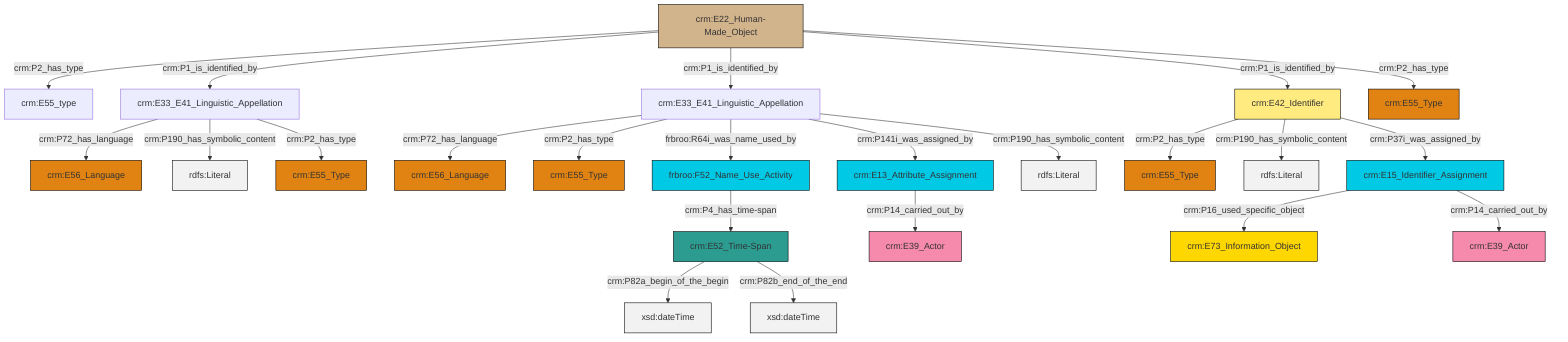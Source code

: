 graph TD
classDef Literal fill:#f2f2f2,stroke:#000000;
classDef CRM_Entity fill:#FFFFFF,stroke:#000000;
classDef Temporal_Entity fill:#00C9E6, stroke:#000000;
classDef Type fill:#E18312, stroke:#000000;
classDef Time-Span fill:#2C9C91, stroke:#000000;
classDef Appellation fill:#FFEB7F, stroke:#000000;
classDef Place fill:#008836, stroke:#000000;
classDef Persistent_Item fill:#B266B2, stroke:#000000;
classDef Conceptual_Object fill:#FFD700, stroke:#000000;
classDef Physical_Thing fill:#D2B48C, stroke:#000000;
classDef Actor fill:#f58aad, stroke:#000000;
classDef PC_Classes fill:#4ce600, stroke:#000000;
classDef Multi fill:#cccccc,stroke:#000000;

0["crm:E52_Time-Span"]:::Time-Span -->|crm:P82a_begin_of_the_begin| 1[xsd:dateTime]:::Literal
2["crm:E42_Identifier"]:::Appellation -->|crm:P2_has_type| 3["crm:E55_Type"]:::Type
4["crm:E22_Human-Made_Object"]:::Physical_Thing -->|crm:P2_has_type| 6["crm:E55_type"]:::Default
2["crm:E42_Identifier"]:::Appellation -->|crm:P190_has_symbolic_content| 7[rdfs:Literal]:::Literal
8["crm:E33_E41_Linguistic_Appellation"]:::Default -->|crm:P72_has_language| 9["crm:E56_Language"]:::Type
8["crm:E33_E41_Linguistic_Appellation"]:::Default -->|crm:P2_has_type| 16["crm:E55_Type"]:::Type
19["frbroo:F52_Name_Use_Activity"]:::Temporal_Entity -->|crm:P4_has_time-span| 0["crm:E52_Time-Span"]:::Time-Span
20["crm:E13_Attribute_Assignment"]:::Temporal_Entity -->|crm:P14_carried_out_by| 30["crm:E39_Actor"]:::Actor
14["crm:E15_Identifier_Assignment"]:::Temporal_Entity -->|crm:P16_used_specific_object| 31["crm:E73_Information_Object"]:::Conceptual_Object
8["crm:E33_E41_Linguistic_Appellation"]:::Default -->|frbroo:R64i_was_name_used_by| 19["frbroo:F52_Name_Use_Activity"]:::Temporal_Entity
4["crm:E22_Human-Made_Object"]:::Physical_Thing -->|crm:P1_is_identified_by| 27["crm:E33_E41_Linguistic_Appellation"]:::Default
27["crm:E33_E41_Linguistic_Appellation"]:::Default -->|crm:P72_has_language| 32["crm:E56_Language"]:::Type
8["crm:E33_E41_Linguistic_Appellation"]:::Default -->|crm:P141i_was_assigned_by| 20["crm:E13_Attribute_Assignment"]:::Temporal_Entity
14["crm:E15_Identifier_Assignment"]:::Temporal_Entity -->|crm:P14_carried_out_by| 10["crm:E39_Actor"]:::Actor
4["crm:E22_Human-Made_Object"]:::Physical_Thing -->|crm:P1_is_identified_by| 8["crm:E33_E41_Linguistic_Appellation"]:::Default
2["crm:E42_Identifier"]:::Appellation -->|crm:P37i_was_assigned_by| 14["crm:E15_Identifier_Assignment"]:::Temporal_Entity
27["crm:E33_E41_Linguistic_Appellation"]:::Default -->|crm:P190_has_symbolic_content| 35[rdfs:Literal]:::Literal
0["crm:E52_Time-Span"]:::Time-Span -->|crm:P82b_end_of_the_end| 37[xsd:dateTime]:::Literal
4["crm:E22_Human-Made_Object"]:::Physical_Thing -->|crm:P1_is_identified_by| 2["crm:E42_Identifier"]:::Appellation
4["crm:E22_Human-Made_Object"]:::Physical_Thing -->|crm:P2_has_type| 22["crm:E55_Type"]:::Type
8["crm:E33_E41_Linguistic_Appellation"]:::Default -->|crm:P190_has_symbolic_content| 39[rdfs:Literal]:::Literal
27["crm:E33_E41_Linguistic_Appellation"]:::Default -->|crm:P2_has_type| 12["crm:E55_Type"]:::Type